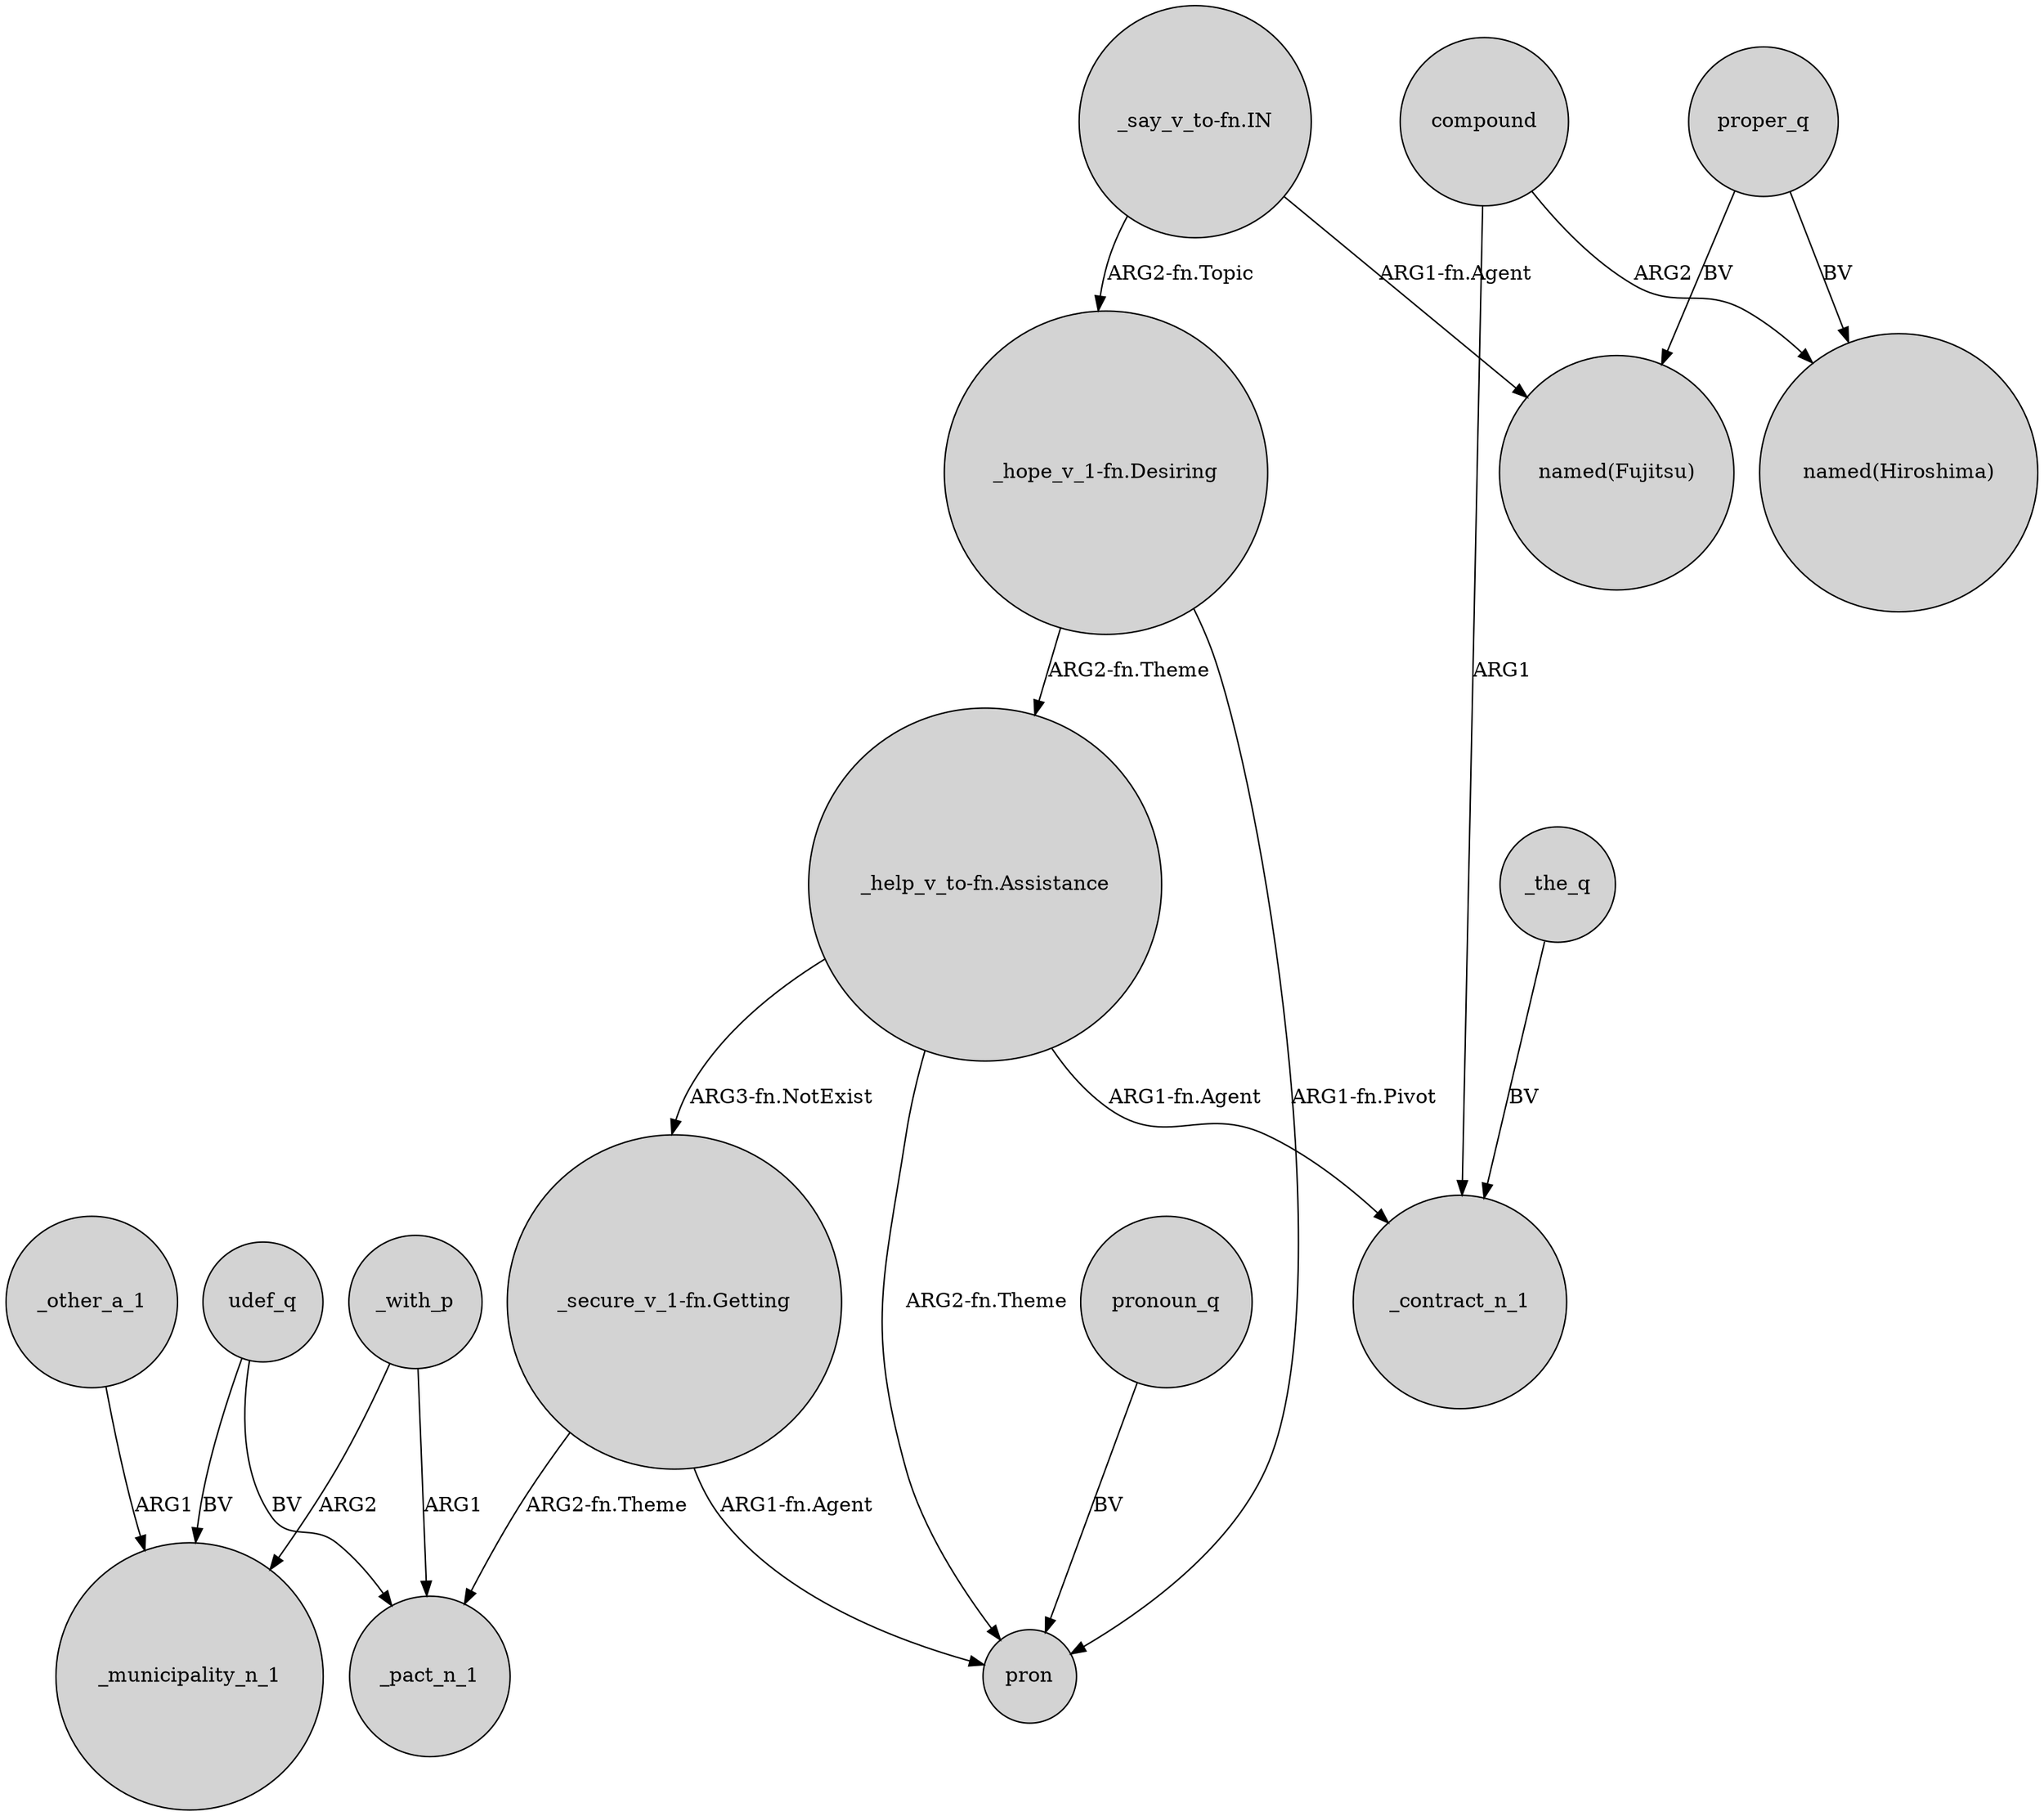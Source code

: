 digraph {
	node [shape=circle style=filled]
	_other_a_1 -> _municipality_n_1 [label=ARG1]
	"_hope_v_1-fn.Desiring" -> pron [label="ARG1-fn.Pivot"]
	"_help_v_to-fn.Assistance" -> "_secure_v_1-fn.Getting" [label="ARG3-fn.NotExist"]
	udef_q -> _pact_n_1 [label=BV]
	"_secure_v_1-fn.Getting" -> pron [label="ARG1-fn.Agent"]
	_with_p -> _municipality_n_1 [label=ARG2]
	"_say_v_to-fn.IN" -> "_hope_v_1-fn.Desiring" [label="ARG2-fn.Topic"]
	compound -> _contract_n_1 [label=ARG1]
	"_help_v_to-fn.Assistance" -> pron [label="ARG2-fn.Theme"]
	proper_q -> "named(Fujitsu)" [label=BV]
	pronoun_q -> pron [label=BV]
	proper_q -> "named(Hiroshima)" [label=BV]
	_the_q -> _contract_n_1 [label=BV]
	compound -> "named(Hiroshima)" [label=ARG2]
	_with_p -> _pact_n_1 [label=ARG1]
	udef_q -> _municipality_n_1 [label=BV]
	"_help_v_to-fn.Assistance" -> _contract_n_1 [label="ARG1-fn.Agent"]
	"_say_v_to-fn.IN" -> "named(Fujitsu)" [label="ARG1-fn.Agent"]
	"_secure_v_1-fn.Getting" -> _pact_n_1 [label="ARG2-fn.Theme"]
	"_hope_v_1-fn.Desiring" -> "_help_v_to-fn.Assistance" [label="ARG2-fn.Theme"]
}
